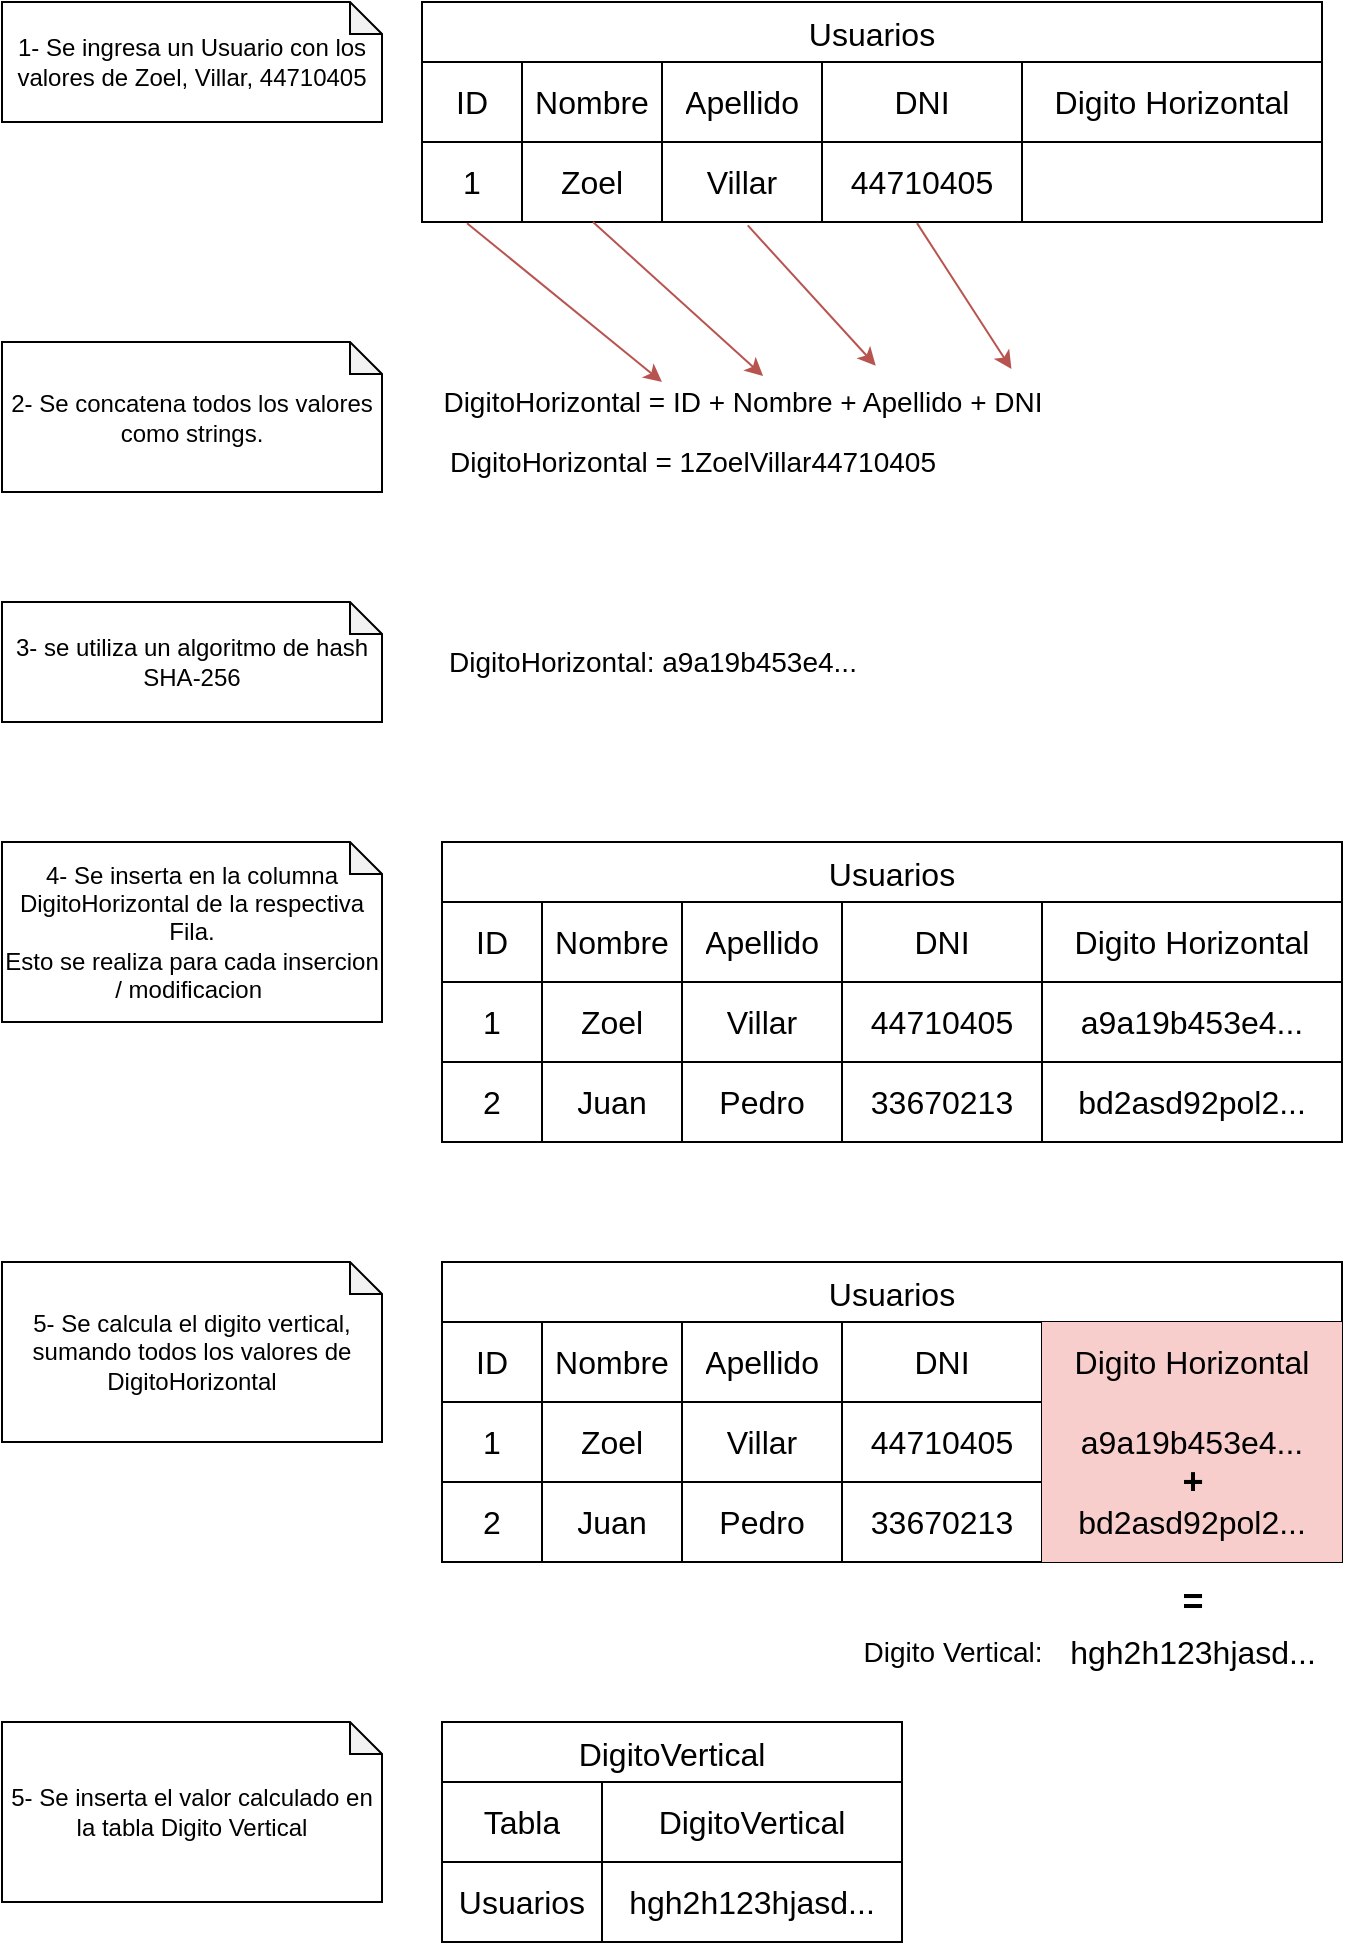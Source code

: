 <mxfile version="21.7.5" type="device" pages="2">
  <diagram name="Página-1" id="nkGRuMZpbqbZr8Pso5Rg">
    <mxGraphModel dx="2049" dy="1194" grid="1" gridSize="10" guides="1" tooltips="1" connect="1" arrows="1" fold="1" page="1" pageScale="1" pageWidth="827" pageHeight="1169" math="0" shadow="0">
      <root>
        <mxCell id="0" />
        <mxCell id="1" parent="0" />
        <mxCell id="am7Tb3GRJUq2fYoF8apk-14" value="Usuarios" style="shape=table;startSize=30;container=1;collapsible=0;childLayout=tableLayout;strokeColor=default;fontSize=16;" vertex="1" parent="1">
          <mxGeometry x="220" y="260" width="450" height="110" as="geometry" />
        </mxCell>
        <mxCell id="am7Tb3GRJUq2fYoF8apk-15" value="" style="shape=tableRow;horizontal=0;startSize=0;swimlaneHead=0;swimlaneBody=0;strokeColor=inherit;top=0;left=0;bottom=0;right=0;collapsible=0;dropTarget=0;fillColor=none;points=[[0,0.5],[1,0.5]];portConstraint=eastwest;fontSize=16;" vertex="1" parent="am7Tb3GRJUq2fYoF8apk-14">
          <mxGeometry y="30" width="450" height="40" as="geometry" />
        </mxCell>
        <mxCell id="am7Tb3GRJUq2fYoF8apk-16" value="ID" style="shape=partialRectangle;html=1;whiteSpace=wrap;connectable=0;strokeColor=inherit;overflow=hidden;fillColor=none;top=0;left=0;bottom=0;right=0;pointerEvents=1;fontSize=16;" vertex="1" parent="am7Tb3GRJUq2fYoF8apk-15">
          <mxGeometry width="50" height="40" as="geometry">
            <mxRectangle width="50" height="40" as="alternateBounds" />
          </mxGeometry>
        </mxCell>
        <mxCell id="am7Tb3GRJUq2fYoF8apk-17" value="Nombre" style="shape=partialRectangle;html=1;whiteSpace=wrap;connectable=0;strokeColor=inherit;overflow=hidden;fillColor=none;top=0;left=0;bottom=0;right=0;pointerEvents=1;fontSize=16;" vertex="1" parent="am7Tb3GRJUq2fYoF8apk-15">
          <mxGeometry x="50" width="70" height="40" as="geometry">
            <mxRectangle width="70" height="40" as="alternateBounds" />
          </mxGeometry>
        </mxCell>
        <mxCell id="am7Tb3GRJUq2fYoF8apk-18" value="Apellido" style="shape=partialRectangle;html=1;whiteSpace=wrap;connectable=0;strokeColor=inherit;overflow=hidden;fillColor=none;top=0;left=0;bottom=0;right=0;pointerEvents=1;fontSize=16;" vertex="1" parent="am7Tb3GRJUq2fYoF8apk-15">
          <mxGeometry x="120" width="80" height="40" as="geometry">
            <mxRectangle width="80" height="40" as="alternateBounds" />
          </mxGeometry>
        </mxCell>
        <mxCell id="am7Tb3GRJUq2fYoF8apk-57" value="DNI" style="shape=partialRectangle;html=1;whiteSpace=wrap;connectable=0;strokeColor=inherit;overflow=hidden;fillColor=none;top=0;left=0;bottom=0;right=0;pointerEvents=1;fontSize=16;" vertex="1" parent="am7Tb3GRJUq2fYoF8apk-15">
          <mxGeometry x="200" width="100" height="40" as="geometry">
            <mxRectangle width="100" height="40" as="alternateBounds" />
          </mxGeometry>
        </mxCell>
        <mxCell id="am7Tb3GRJUq2fYoF8apk-59" value="Digito Horizontal" style="shape=partialRectangle;html=1;whiteSpace=wrap;connectable=0;strokeColor=inherit;overflow=hidden;fillColor=none;top=0;left=0;bottom=0;right=0;pointerEvents=1;fontSize=16;" vertex="1" parent="am7Tb3GRJUq2fYoF8apk-15">
          <mxGeometry x="300" width="150" height="40" as="geometry">
            <mxRectangle width="150" height="40" as="alternateBounds" />
          </mxGeometry>
        </mxCell>
        <mxCell id="am7Tb3GRJUq2fYoF8apk-23" value="" style="shape=tableRow;horizontal=0;startSize=0;swimlaneHead=0;swimlaneBody=0;strokeColor=inherit;top=0;left=0;bottom=0;right=0;collapsible=0;dropTarget=0;fillColor=none;points=[[0,0.5],[1,0.5]];portConstraint=eastwest;fontSize=16;" vertex="1" parent="am7Tb3GRJUq2fYoF8apk-14">
          <mxGeometry y="70" width="450" height="40" as="geometry" />
        </mxCell>
        <mxCell id="am7Tb3GRJUq2fYoF8apk-24" value="1" style="shape=partialRectangle;html=1;whiteSpace=wrap;connectable=0;strokeColor=inherit;overflow=hidden;fillColor=none;top=0;left=0;bottom=0;right=0;pointerEvents=1;fontSize=16;" vertex="1" parent="am7Tb3GRJUq2fYoF8apk-23">
          <mxGeometry width="50" height="40" as="geometry">
            <mxRectangle width="50" height="40" as="alternateBounds" />
          </mxGeometry>
        </mxCell>
        <mxCell id="am7Tb3GRJUq2fYoF8apk-25" value="Zoel" style="shape=partialRectangle;html=1;whiteSpace=wrap;connectable=0;strokeColor=inherit;overflow=hidden;fillColor=none;top=0;left=0;bottom=0;right=0;pointerEvents=1;fontSize=16;" vertex="1" parent="am7Tb3GRJUq2fYoF8apk-23">
          <mxGeometry x="50" width="70" height="40" as="geometry">
            <mxRectangle width="70" height="40" as="alternateBounds" />
          </mxGeometry>
        </mxCell>
        <mxCell id="am7Tb3GRJUq2fYoF8apk-26" value="Villar" style="shape=partialRectangle;html=1;whiteSpace=wrap;connectable=0;strokeColor=inherit;overflow=hidden;fillColor=none;top=0;left=0;bottom=0;right=0;pointerEvents=1;fontSize=16;" vertex="1" parent="am7Tb3GRJUq2fYoF8apk-23">
          <mxGeometry x="120" width="80" height="40" as="geometry">
            <mxRectangle width="80" height="40" as="alternateBounds" />
          </mxGeometry>
        </mxCell>
        <mxCell id="am7Tb3GRJUq2fYoF8apk-58" value="44710405" style="shape=partialRectangle;html=1;whiteSpace=wrap;connectable=0;strokeColor=inherit;overflow=hidden;fillColor=none;top=0;left=0;bottom=0;right=0;pointerEvents=1;fontSize=16;" vertex="1" parent="am7Tb3GRJUq2fYoF8apk-23">
          <mxGeometry x="200" width="100" height="40" as="geometry">
            <mxRectangle width="100" height="40" as="alternateBounds" />
          </mxGeometry>
        </mxCell>
        <mxCell id="am7Tb3GRJUq2fYoF8apk-60" style="shape=partialRectangle;html=1;whiteSpace=wrap;connectable=0;strokeColor=inherit;overflow=hidden;fillColor=none;top=0;left=0;bottom=0;right=0;pointerEvents=1;fontSize=16;" vertex="1" parent="am7Tb3GRJUq2fYoF8apk-23">
          <mxGeometry x="300" width="150" height="40" as="geometry">
            <mxRectangle width="150" height="40" as="alternateBounds" />
          </mxGeometry>
        </mxCell>
        <mxCell id="am7Tb3GRJUq2fYoF8apk-61" value="1- Se ingresa un Usuario con los valores de Zoel, Villar, 44710405" style="shape=note;whiteSpace=wrap;html=1;backgroundOutline=1;darkOpacity=0.05;size=16;" vertex="1" parent="1">
          <mxGeometry x="10" y="260" width="190" height="60" as="geometry" />
        </mxCell>
        <mxCell id="am7Tb3GRJUq2fYoF8apk-62" value="DigitoHorizontal = ID + Nombre + Apellido + DNI" style="text;html=1;align=center;verticalAlign=middle;resizable=0;points=[];autosize=1;strokeColor=none;fillColor=none;fontSize=14;" vertex="1" parent="1">
          <mxGeometry x="220" y="445" width="320" height="30" as="geometry" />
        </mxCell>
        <mxCell id="am7Tb3GRJUq2fYoF8apk-66" value="" style="endArrow=classic;html=1;rounded=0;exitX=0.05;exitY=1.015;exitDx=0;exitDy=0;exitPerimeter=0;fillColor=#f8cecc;strokeColor=#b85450;" edge="1" parent="1" source="am7Tb3GRJUq2fYoF8apk-23">
          <mxGeometry width="50" height="50" relative="1" as="geometry">
            <mxPoint x="470" y="430" as="sourcePoint" />
            <mxPoint x="340" y="450" as="targetPoint" />
          </mxGeometry>
        </mxCell>
        <mxCell id="am7Tb3GRJUq2fYoF8apk-67" value="" style="endArrow=classic;html=1;rounded=0;exitX=0.19;exitY=1;exitDx=0;exitDy=0;exitPerimeter=0;entryX=0.533;entryY=0.067;entryDx=0;entryDy=0;entryPerimeter=0;fillColor=#f8cecc;strokeColor=#b85450;" edge="1" parent="1" source="am7Tb3GRJUq2fYoF8apk-23" target="am7Tb3GRJUq2fYoF8apk-62">
          <mxGeometry width="50" height="50" relative="1" as="geometry">
            <mxPoint x="430" y="430" as="sourcePoint" />
            <mxPoint x="480" y="380" as="targetPoint" />
          </mxGeometry>
        </mxCell>
        <mxCell id="am7Tb3GRJUq2fYoF8apk-68" value="" style="endArrow=classic;html=1;rounded=0;exitX=0.362;exitY=1.043;exitDx=0;exitDy=0;exitPerimeter=0;entryX=0.709;entryY=-0.105;entryDx=0;entryDy=0;entryPerimeter=0;fillColor=#f8cecc;strokeColor=#b85450;" edge="1" parent="1" source="am7Tb3GRJUq2fYoF8apk-23" target="am7Tb3GRJUq2fYoF8apk-62">
          <mxGeometry width="50" height="50" relative="1" as="geometry">
            <mxPoint x="430" y="430" as="sourcePoint" />
            <mxPoint x="480" y="380" as="targetPoint" />
          </mxGeometry>
        </mxCell>
        <mxCell id="am7Tb3GRJUq2fYoF8apk-69" value="" style="endArrow=classic;html=1;rounded=0;exitX=0.55;exitY=1.014;exitDx=0;exitDy=0;exitPerimeter=0;entryX=0.921;entryY=-0.048;entryDx=0;entryDy=0;entryPerimeter=0;fillColor=#f8cecc;strokeColor=#b85450;" edge="1" parent="1" source="am7Tb3GRJUq2fYoF8apk-23" target="am7Tb3GRJUq2fYoF8apk-62">
          <mxGeometry width="50" height="50" relative="1" as="geometry">
            <mxPoint x="393" y="382" as="sourcePoint" />
            <mxPoint x="436" y="450" as="targetPoint" />
          </mxGeometry>
        </mxCell>
        <mxCell id="am7Tb3GRJUq2fYoF8apk-70" value="DigitoHorizontal = 1ZoelVillar44710405" style="text;html=1;align=center;verticalAlign=middle;resizable=0;points=[];autosize=1;strokeColor=none;fillColor=none;fontSize=14;" vertex="1" parent="1">
          <mxGeometry x="220" y="475" width="270" height="30" as="geometry" />
        </mxCell>
        <mxCell id="am7Tb3GRJUq2fYoF8apk-72" value="2- Se concatena todos los valores como strings." style="shape=note;whiteSpace=wrap;html=1;backgroundOutline=1;darkOpacity=0.05;size=16;" vertex="1" parent="1">
          <mxGeometry x="10" y="430" width="190" height="75" as="geometry" />
        </mxCell>
        <mxCell id="am7Tb3GRJUq2fYoF8apk-73" value="3-&amp;nbsp;se utiliza un algoritmo de hash SHA-256" style="shape=note;whiteSpace=wrap;html=1;backgroundOutline=1;darkOpacity=0.05;size=16;" vertex="1" parent="1">
          <mxGeometry x="10" y="560" width="190" height="60" as="geometry" />
        </mxCell>
        <mxCell id="am7Tb3GRJUq2fYoF8apk-74" value="DigitoHorizontal:&amp;nbsp;a9a19b453e4..." style="text;html=1;align=center;verticalAlign=middle;resizable=0;points=[];autosize=1;strokeColor=none;fillColor=none;fontSize=14;" vertex="1" parent="1">
          <mxGeometry x="220" y="575" width="230" height="30" as="geometry" />
        </mxCell>
        <mxCell id="am7Tb3GRJUq2fYoF8apk-75" value="4-&amp;nbsp;Se inserta en la columna DigitoHorizontal de la respectiva Fila.&lt;br&gt;Esto se realiza para cada insercion / modificacion&amp;nbsp;" style="shape=note;whiteSpace=wrap;html=1;backgroundOutline=1;darkOpacity=0.05;size=16;" vertex="1" parent="1">
          <mxGeometry x="10" y="680" width="190" height="90" as="geometry" />
        </mxCell>
        <mxCell id="am7Tb3GRJUq2fYoF8apk-76" value="Usuarios" style="shape=table;startSize=30;container=1;collapsible=0;childLayout=tableLayout;strokeColor=default;fontSize=16;" vertex="1" parent="1">
          <mxGeometry x="230" y="680" width="450" height="150" as="geometry" />
        </mxCell>
        <mxCell id="am7Tb3GRJUq2fYoF8apk-77" value="" style="shape=tableRow;horizontal=0;startSize=0;swimlaneHead=0;swimlaneBody=0;strokeColor=inherit;top=0;left=0;bottom=0;right=0;collapsible=0;dropTarget=0;fillColor=none;points=[[0,0.5],[1,0.5]];portConstraint=eastwest;fontSize=16;" vertex="1" parent="am7Tb3GRJUq2fYoF8apk-76">
          <mxGeometry y="30" width="450" height="40" as="geometry" />
        </mxCell>
        <mxCell id="am7Tb3GRJUq2fYoF8apk-78" value="ID" style="shape=partialRectangle;html=1;whiteSpace=wrap;connectable=0;strokeColor=inherit;overflow=hidden;fillColor=none;top=0;left=0;bottom=0;right=0;pointerEvents=1;fontSize=16;" vertex="1" parent="am7Tb3GRJUq2fYoF8apk-77">
          <mxGeometry width="50" height="40" as="geometry">
            <mxRectangle width="50" height="40" as="alternateBounds" />
          </mxGeometry>
        </mxCell>
        <mxCell id="am7Tb3GRJUq2fYoF8apk-79" value="Nombre" style="shape=partialRectangle;html=1;whiteSpace=wrap;connectable=0;strokeColor=inherit;overflow=hidden;fillColor=none;top=0;left=0;bottom=0;right=0;pointerEvents=1;fontSize=16;" vertex="1" parent="am7Tb3GRJUq2fYoF8apk-77">
          <mxGeometry x="50" width="70" height="40" as="geometry">
            <mxRectangle width="70" height="40" as="alternateBounds" />
          </mxGeometry>
        </mxCell>
        <mxCell id="am7Tb3GRJUq2fYoF8apk-80" value="Apellido" style="shape=partialRectangle;html=1;whiteSpace=wrap;connectable=0;strokeColor=inherit;overflow=hidden;fillColor=none;top=0;left=0;bottom=0;right=0;pointerEvents=1;fontSize=16;" vertex="1" parent="am7Tb3GRJUq2fYoF8apk-77">
          <mxGeometry x="120" width="80" height="40" as="geometry">
            <mxRectangle width="80" height="40" as="alternateBounds" />
          </mxGeometry>
        </mxCell>
        <mxCell id="am7Tb3GRJUq2fYoF8apk-81" value="DNI" style="shape=partialRectangle;html=1;whiteSpace=wrap;connectable=0;strokeColor=inherit;overflow=hidden;fillColor=none;top=0;left=0;bottom=0;right=0;pointerEvents=1;fontSize=16;" vertex="1" parent="am7Tb3GRJUq2fYoF8apk-77">
          <mxGeometry x="200" width="100" height="40" as="geometry">
            <mxRectangle width="100" height="40" as="alternateBounds" />
          </mxGeometry>
        </mxCell>
        <mxCell id="am7Tb3GRJUq2fYoF8apk-82" value="Digito Horizontal" style="shape=partialRectangle;html=1;whiteSpace=wrap;connectable=0;strokeColor=inherit;overflow=hidden;fillColor=none;top=0;left=0;bottom=0;right=0;pointerEvents=1;fontSize=16;" vertex="1" parent="am7Tb3GRJUq2fYoF8apk-77">
          <mxGeometry x="300" width="150" height="40" as="geometry">
            <mxRectangle width="150" height="40" as="alternateBounds" />
          </mxGeometry>
        </mxCell>
        <mxCell id="am7Tb3GRJUq2fYoF8apk-83" value="" style="shape=tableRow;horizontal=0;startSize=0;swimlaneHead=0;swimlaneBody=0;strokeColor=inherit;top=0;left=0;bottom=0;right=0;collapsible=0;dropTarget=0;fillColor=none;points=[[0,0.5],[1,0.5]];portConstraint=eastwest;fontSize=16;" vertex="1" parent="am7Tb3GRJUq2fYoF8apk-76">
          <mxGeometry y="70" width="450" height="40" as="geometry" />
        </mxCell>
        <mxCell id="am7Tb3GRJUq2fYoF8apk-84" value="1" style="shape=partialRectangle;html=1;whiteSpace=wrap;connectable=0;strokeColor=inherit;overflow=hidden;fillColor=none;top=0;left=0;bottom=0;right=0;pointerEvents=1;fontSize=16;" vertex="1" parent="am7Tb3GRJUq2fYoF8apk-83">
          <mxGeometry width="50" height="40" as="geometry">
            <mxRectangle width="50" height="40" as="alternateBounds" />
          </mxGeometry>
        </mxCell>
        <mxCell id="am7Tb3GRJUq2fYoF8apk-85" value="Zoel" style="shape=partialRectangle;html=1;whiteSpace=wrap;connectable=0;strokeColor=inherit;overflow=hidden;fillColor=none;top=0;left=0;bottom=0;right=0;pointerEvents=1;fontSize=16;" vertex="1" parent="am7Tb3GRJUq2fYoF8apk-83">
          <mxGeometry x="50" width="70" height="40" as="geometry">
            <mxRectangle width="70" height="40" as="alternateBounds" />
          </mxGeometry>
        </mxCell>
        <mxCell id="am7Tb3GRJUq2fYoF8apk-86" value="Villar" style="shape=partialRectangle;html=1;whiteSpace=wrap;connectable=0;strokeColor=inherit;overflow=hidden;fillColor=none;top=0;left=0;bottom=0;right=0;pointerEvents=1;fontSize=16;" vertex="1" parent="am7Tb3GRJUq2fYoF8apk-83">
          <mxGeometry x="120" width="80" height="40" as="geometry">
            <mxRectangle width="80" height="40" as="alternateBounds" />
          </mxGeometry>
        </mxCell>
        <mxCell id="am7Tb3GRJUq2fYoF8apk-87" value="44710405" style="shape=partialRectangle;html=1;whiteSpace=wrap;connectable=0;strokeColor=inherit;overflow=hidden;fillColor=none;top=0;left=0;bottom=0;right=0;pointerEvents=1;fontSize=16;" vertex="1" parent="am7Tb3GRJUq2fYoF8apk-83">
          <mxGeometry x="200" width="100" height="40" as="geometry">
            <mxRectangle width="100" height="40" as="alternateBounds" />
          </mxGeometry>
        </mxCell>
        <mxCell id="am7Tb3GRJUq2fYoF8apk-88" value="a9a19b453e4..." style="shape=partialRectangle;html=1;whiteSpace=wrap;connectable=0;strokeColor=inherit;overflow=hidden;fillColor=none;top=0;left=0;bottom=0;right=0;pointerEvents=1;fontSize=16;" vertex="1" parent="am7Tb3GRJUq2fYoF8apk-83">
          <mxGeometry x="300" width="150" height="40" as="geometry">
            <mxRectangle width="150" height="40" as="alternateBounds" />
          </mxGeometry>
        </mxCell>
        <mxCell id="am7Tb3GRJUq2fYoF8apk-89" value="" style="shape=tableRow;horizontal=0;startSize=0;swimlaneHead=0;swimlaneBody=0;strokeColor=inherit;top=0;left=0;bottom=0;right=0;collapsible=0;dropTarget=0;fillColor=none;points=[[0,0.5],[1,0.5]];portConstraint=eastwest;fontSize=16;" vertex="1" parent="am7Tb3GRJUq2fYoF8apk-76">
          <mxGeometry y="110" width="450" height="40" as="geometry" />
        </mxCell>
        <mxCell id="am7Tb3GRJUq2fYoF8apk-90" value="2" style="shape=partialRectangle;html=1;whiteSpace=wrap;connectable=0;strokeColor=inherit;overflow=hidden;fillColor=none;top=0;left=0;bottom=0;right=0;pointerEvents=1;fontSize=16;" vertex="1" parent="am7Tb3GRJUq2fYoF8apk-89">
          <mxGeometry width="50" height="40" as="geometry">
            <mxRectangle width="50" height="40" as="alternateBounds" />
          </mxGeometry>
        </mxCell>
        <mxCell id="am7Tb3GRJUq2fYoF8apk-91" value="Juan" style="shape=partialRectangle;html=1;whiteSpace=wrap;connectable=0;strokeColor=inherit;overflow=hidden;fillColor=none;top=0;left=0;bottom=0;right=0;pointerEvents=1;fontSize=16;" vertex="1" parent="am7Tb3GRJUq2fYoF8apk-89">
          <mxGeometry x="50" width="70" height="40" as="geometry">
            <mxRectangle width="70" height="40" as="alternateBounds" />
          </mxGeometry>
        </mxCell>
        <mxCell id="am7Tb3GRJUq2fYoF8apk-92" value="Pedro" style="shape=partialRectangle;html=1;whiteSpace=wrap;connectable=0;strokeColor=inherit;overflow=hidden;fillColor=none;top=0;left=0;bottom=0;right=0;pointerEvents=1;fontSize=16;" vertex="1" parent="am7Tb3GRJUq2fYoF8apk-89">
          <mxGeometry x="120" width="80" height="40" as="geometry">
            <mxRectangle width="80" height="40" as="alternateBounds" />
          </mxGeometry>
        </mxCell>
        <mxCell id="am7Tb3GRJUq2fYoF8apk-93" value="33670213" style="shape=partialRectangle;html=1;whiteSpace=wrap;connectable=0;strokeColor=inherit;overflow=hidden;fillColor=none;top=0;left=0;bottom=0;right=0;pointerEvents=1;fontSize=16;" vertex="1" parent="am7Tb3GRJUq2fYoF8apk-89">
          <mxGeometry x="200" width="100" height="40" as="geometry">
            <mxRectangle width="100" height="40" as="alternateBounds" />
          </mxGeometry>
        </mxCell>
        <mxCell id="am7Tb3GRJUq2fYoF8apk-94" value="bd2asd92pol2..." style="shape=partialRectangle;html=1;whiteSpace=wrap;connectable=0;strokeColor=inherit;overflow=hidden;fillColor=none;top=0;left=0;bottom=0;right=0;pointerEvents=1;fontSize=16;" vertex="1" parent="am7Tb3GRJUq2fYoF8apk-89">
          <mxGeometry x="300" width="150" height="40" as="geometry">
            <mxRectangle width="150" height="40" as="alternateBounds" />
          </mxGeometry>
        </mxCell>
        <mxCell id="am7Tb3GRJUq2fYoF8apk-95" value="5- Se calcula el digito vertical, sumando todos los valores de DigitoHorizontal" style="shape=note;whiteSpace=wrap;html=1;backgroundOutline=1;darkOpacity=0.05;size=16;" vertex="1" parent="1">
          <mxGeometry x="10" y="890" width="190" height="90" as="geometry" />
        </mxCell>
        <mxCell id="am7Tb3GRJUq2fYoF8apk-96" value="Usuarios" style="shape=table;startSize=30;container=1;collapsible=0;childLayout=tableLayout;strokeColor=default;fontSize=16;" vertex="1" parent="1">
          <mxGeometry x="230" y="890" width="450" height="150" as="geometry" />
        </mxCell>
        <mxCell id="am7Tb3GRJUq2fYoF8apk-97" value="" style="shape=tableRow;horizontal=0;startSize=0;swimlaneHead=0;swimlaneBody=0;strokeColor=inherit;top=0;left=0;bottom=0;right=0;collapsible=0;dropTarget=0;fillColor=none;points=[[0,0.5],[1,0.5]];portConstraint=eastwest;fontSize=16;" vertex="1" parent="am7Tb3GRJUq2fYoF8apk-96">
          <mxGeometry y="30" width="450" height="40" as="geometry" />
        </mxCell>
        <mxCell id="am7Tb3GRJUq2fYoF8apk-98" value="ID" style="shape=partialRectangle;html=1;whiteSpace=wrap;connectable=0;strokeColor=inherit;overflow=hidden;fillColor=none;top=0;left=0;bottom=0;right=0;pointerEvents=1;fontSize=16;" vertex="1" parent="am7Tb3GRJUq2fYoF8apk-97">
          <mxGeometry width="50" height="40" as="geometry">
            <mxRectangle width="50" height="40" as="alternateBounds" />
          </mxGeometry>
        </mxCell>
        <mxCell id="am7Tb3GRJUq2fYoF8apk-99" value="Nombre" style="shape=partialRectangle;html=1;whiteSpace=wrap;connectable=0;strokeColor=inherit;overflow=hidden;fillColor=none;top=0;left=0;bottom=0;right=0;pointerEvents=1;fontSize=16;" vertex="1" parent="am7Tb3GRJUq2fYoF8apk-97">
          <mxGeometry x="50" width="70" height="40" as="geometry">
            <mxRectangle width="70" height="40" as="alternateBounds" />
          </mxGeometry>
        </mxCell>
        <mxCell id="am7Tb3GRJUq2fYoF8apk-100" value="Apellido" style="shape=partialRectangle;html=1;whiteSpace=wrap;connectable=0;strokeColor=inherit;overflow=hidden;fillColor=none;top=0;left=0;bottom=0;right=0;pointerEvents=1;fontSize=16;" vertex="1" parent="am7Tb3GRJUq2fYoF8apk-97">
          <mxGeometry x="120" width="80" height="40" as="geometry">
            <mxRectangle width="80" height="40" as="alternateBounds" />
          </mxGeometry>
        </mxCell>
        <mxCell id="am7Tb3GRJUq2fYoF8apk-101" value="DNI" style="shape=partialRectangle;html=1;whiteSpace=wrap;connectable=0;strokeColor=inherit;overflow=hidden;fillColor=none;top=0;left=0;bottom=0;right=0;pointerEvents=1;fontSize=16;" vertex="1" parent="am7Tb3GRJUq2fYoF8apk-97">
          <mxGeometry x="200" width="100" height="40" as="geometry">
            <mxRectangle width="100" height="40" as="alternateBounds" />
          </mxGeometry>
        </mxCell>
        <mxCell id="am7Tb3GRJUq2fYoF8apk-102" value="Digito Horizontal" style="shape=partialRectangle;html=1;whiteSpace=wrap;connectable=0;strokeColor=#b85450;overflow=hidden;fillColor=#f8cecc;top=0;left=0;bottom=0;right=0;pointerEvents=1;fontSize=16;" vertex="1" parent="am7Tb3GRJUq2fYoF8apk-97">
          <mxGeometry x="300" width="150" height="40" as="geometry">
            <mxRectangle width="150" height="40" as="alternateBounds" />
          </mxGeometry>
        </mxCell>
        <mxCell id="am7Tb3GRJUq2fYoF8apk-103" value="" style="shape=tableRow;horizontal=0;startSize=0;swimlaneHead=0;swimlaneBody=0;strokeColor=inherit;top=0;left=0;bottom=0;right=0;collapsible=0;dropTarget=0;fillColor=none;points=[[0,0.5],[1,0.5]];portConstraint=eastwest;fontSize=16;" vertex="1" parent="am7Tb3GRJUq2fYoF8apk-96">
          <mxGeometry y="70" width="450" height="40" as="geometry" />
        </mxCell>
        <mxCell id="am7Tb3GRJUq2fYoF8apk-104" value="1" style="shape=partialRectangle;html=1;whiteSpace=wrap;connectable=0;strokeColor=inherit;overflow=hidden;fillColor=none;top=0;left=0;bottom=0;right=0;pointerEvents=1;fontSize=16;" vertex="1" parent="am7Tb3GRJUq2fYoF8apk-103">
          <mxGeometry width="50" height="40" as="geometry">
            <mxRectangle width="50" height="40" as="alternateBounds" />
          </mxGeometry>
        </mxCell>
        <mxCell id="am7Tb3GRJUq2fYoF8apk-105" value="Zoel" style="shape=partialRectangle;html=1;whiteSpace=wrap;connectable=0;strokeColor=inherit;overflow=hidden;fillColor=none;top=0;left=0;bottom=0;right=0;pointerEvents=1;fontSize=16;" vertex="1" parent="am7Tb3GRJUq2fYoF8apk-103">
          <mxGeometry x="50" width="70" height="40" as="geometry">
            <mxRectangle width="70" height="40" as="alternateBounds" />
          </mxGeometry>
        </mxCell>
        <mxCell id="am7Tb3GRJUq2fYoF8apk-106" value="Villar" style="shape=partialRectangle;html=1;whiteSpace=wrap;connectable=0;strokeColor=inherit;overflow=hidden;fillColor=none;top=0;left=0;bottom=0;right=0;pointerEvents=1;fontSize=16;" vertex="1" parent="am7Tb3GRJUq2fYoF8apk-103">
          <mxGeometry x="120" width="80" height="40" as="geometry">
            <mxRectangle width="80" height="40" as="alternateBounds" />
          </mxGeometry>
        </mxCell>
        <mxCell id="am7Tb3GRJUq2fYoF8apk-107" value="44710405" style="shape=partialRectangle;html=1;whiteSpace=wrap;connectable=0;strokeColor=inherit;overflow=hidden;fillColor=none;top=0;left=0;bottom=0;right=0;pointerEvents=1;fontSize=16;" vertex="1" parent="am7Tb3GRJUq2fYoF8apk-103">
          <mxGeometry x="200" width="100" height="40" as="geometry">
            <mxRectangle width="100" height="40" as="alternateBounds" />
          </mxGeometry>
        </mxCell>
        <mxCell id="am7Tb3GRJUq2fYoF8apk-108" value="a9a19b453e4..." style="shape=partialRectangle;html=1;whiteSpace=wrap;connectable=0;strokeColor=#b85450;overflow=hidden;fillColor=#f8cecc;top=0;left=0;bottom=0;right=0;pointerEvents=1;fontSize=16;" vertex="1" parent="am7Tb3GRJUq2fYoF8apk-103">
          <mxGeometry x="300" width="150" height="40" as="geometry">
            <mxRectangle width="150" height="40" as="alternateBounds" />
          </mxGeometry>
        </mxCell>
        <mxCell id="am7Tb3GRJUq2fYoF8apk-109" value="" style="shape=tableRow;horizontal=0;startSize=0;swimlaneHead=0;swimlaneBody=0;strokeColor=inherit;top=0;left=0;bottom=0;right=0;collapsible=0;dropTarget=0;fillColor=none;points=[[0,0.5],[1,0.5]];portConstraint=eastwest;fontSize=16;" vertex="1" parent="am7Tb3GRJUq2fYoF8apk-96">
          <mxGeometry y="110" width="450" height="40" as="geometry" />
        </mxCell>
        <mxCell id="am7Tb3GRJUq2fYoF8apk-110" value="2" style="shape=partialRectangle;html=1;whiteSpace=wrap;connectable=0;strokeColor=inherit;overflow=hidden;fillColor=none;top=0;left=0;bottom=0;right=0;pointerEvents=1;fontSize=16;" vertex="1" parent="am7Tb3GRJUq2fYoF8apk-109">
          <mxGeometry width="50" height="40" as="geometry">
            <mxRectangle width="50" height="40" as="alternateBounds" />
          </mxGeometry>
        </mxCell>
        <mxCell id="am7Tb3GRJUq2fYoF8apk-111" value="Juan" style="shape=partialRectangle;html=1;whiteSpace=wrap;connectable=0;strokeColor=inherit;overflow=hidden;fillColor=none;top=0;left=0;bottom=0;right=0;pointerEvents=1;fontSize=16;" vertex="1" parent="am7Tb3GRJUq2fYoF8apk-109">
          <mxGeometry x="50" width="70" height="40" as="geometry">
            <mxRectangle width="70" height="40" as="alternateBounds" />
          </mxGeometry>
        </mxCell>
        <mxCell id="am7Tb3GRJUq2fYoF8apk-112" value="Pedro" style="shape=partialRectangle;html=1;whiteSpace=wrap;connectable=0;strokeColor=inherit;overflow=hidden;fillColor=none;top=0;left=0;bottom=0;right=0;pointerEvents=1;fontSize=16;" vertex="1" parent="am7Tb3GRJUq2fYoF8apk-109">
          <mxGeometry x="120" width="80" height="40" as="geometry">
            <mxRectangle width="80" height="40" as="alternateBounds" />
          </mxGeometry>
        </mxCell>
        <mxCell id="am7Tb3GRJUq2fYoF8apk-113" value="33670213" style="shape=partialRectangle;html=1;whiteSpace=wrap;connectable=0;strokeColor=inherit;overflow=hidden;fillColor=none;top=0;left=0;bottom=0;right=0;pointerEvents=1;fontSize=16;" vertex="1" parent="am7Tb3GRJUq2fYoF8apk-109">
          <mxGeometry x="200" width="100" height="40" as="geometry">
            <mxRectangle width="100" height="40" as="alternateBounds" />
          </mxGeometry>
        </mxCell>
        <mxCell id="am7Tb3GRJUq2fYoF8apk-114" value="bd2asd92pol2..." style="shape=partialRectangle;html=1;whiteSpace=wrap;connectable=0;strokeColor=#b85450;overflow=hidden;fillColor=#f8cecc;top=0;left=0;bottom=0;right=0;pointerEvents=1;fontSize=16;" vertex="1" parent="am7Tb3GRJUq2fYoF8apk-109">
          <mxGeometry x="300" width="150" height="40" as="geometry">
            <mxRectangle width="150" height="40" as="alternateBounds" />
          </mxGeometry>
        </mxCell>
        <mxCell id="am7Tb3GRJUq2fYoF8apk-115" value="&lt;font style=&quot;font-size: 18px;&quot;&gt;&lt;b&gt;+&lt;/b&gt;&lt;/font&gt;" style="text;html=1;align=center;verticalAlign=middle;resizable=0;points=[];autosize=1;strokeColor=none;fillColor=none;" vertex="1" parent="1">
          <mxGeometry x="590" y="980" width="30" height="40" as="geometry" />
        </mxCell>
        <mxCell id="am7Tb3GRJUq2fYoF8apk-116" value="&lt;font style=&quot;font-size: 16px;&quot;&gt;hgh2h123hjasd...&lt;/font&gt;" style="text;html=1;align=center;verticalAlign=middle;resizable=0;points=[];autosize=1;strokeColor=none;fillColor=none;" vertex="1" parent="1">
          <mxGeometry x="530" y="1070" width="150" height="30" as="geometry" />
        </mxCell>
        <mxCell id="am7Tb3GRJUq2fYoF8apk-117" value="&lt;font style=&quot;font-size: 18px;&quot;&gt;&lt;b&gt;=&lt;/b&gt;&lt;/font&gt;" style="text;html=1;align=center;verticalAlign=middle;resizable=0;points=[];autosize=1;strokeColor=none;fillColor=none;" vertex="1" parent="1">
          <mxGeometry x="590" y="1040" width="30" height="40" as="geometry" />
        </mxCell>
        <mxCell id="am7Tb3GRJUq2fYoF8apk-118" value="5- Se inserta el valor calculado en la tabla Digito Vertical" style="shape=note;whiteSpace=wrap;html=1;backgroundOutline=1;darkOpacity=0.05;size=16;" vertex="1" parent="1">
          <mxGeometry x="10" y="1120" width="190" height="90" as="geometry" />
        </mxCell>
        <mxCell id="am7Tb3GRJUq2fYoF8apk-119" value="&lt;font style=&quot;font-size: 14px;&quot;&gt;Digito Vertical:&lt;/font&gt;" style="text;html=1;align=center;verticalAlign=middle;resizable=0;points=[];autosize=1;strokeColor=none;fillColor=none;" vertex="1" parent="1">
          <mxGeometry x="430" y="1070" width="110" height="30" as="geometry" />
        </mxCell>
        <mxCell id="am7Tb3GRJUq2fYoF8apk-120" value="DigitoVertical" style="shape=table;startSize=30;container=1;collapsible=0;childLayout=tableLayout;strokeColor=default;fontSize=16;" vertex="1" parent="1">
          <mxGeometry x="230" y="1120" width="230" height="110" as="geometry" />
        </mxCell>
        <mxCell id="am7Tb3GRJUq2fYoF8apk-121" value="" style="shape=tableRow;horizontal=0;startSize=0;swimlaneHead=0;swimlaneBody=0;strokeColor=inherit;top=0;left=0;bottom=0;right=0;collapsible=0;dropTarget=0;fillColor=none;points=[[0,0.5],[1,0.5]];portConstraint=eastwest;fontSize=16;" vertex="1" parent="am7Tb3GRJUq2fYoF8apk-120">
          <mxGeometry y="30" width="230" height="40" as="geometry" />
        </mxCell>
        <mxCell id="am7Tb3GRJUq2fYoF8apk-122" value="Tabla" style="shape=partialRectangle;html=1;whiteSpace=wrap;connectable=0;strokeColor=inherit;overflow=hidden;fillColor=none;top=0;left=0;bottom=0;right=0;pointerEvents=1;fontSize=16;" vertex="1" parent="am7Tb3GRJUq2fYoF8apk-121">
          <mxGeometry width="80" height="40" as="geometry">
            <mxRectangle width="80" height="40" as="alternateBounds" />
          </mxGeometry>
        </mxCell>
        <mxCell id="am7Tb3GRJUq2fYoF8apk-123" value="DigitoVertical" style="shape=partialRectangle;html=1;whiteSpace=wrap;connectable=0;strokeColor=inherit;overflow=hidden;fillColor=none;top=0;left=0;bottom=0;right=0;pointerEvents=1;fontSize=16;" vertex="1" parent="am7Tb3GRJUq2fYoF8apk-121">
          <mxGeometry x="80" width="150" height="40" as="geometry">
            <mxRectangle width="150" height="40" as="alternateBounds" />
          </mxGeometry>
        </mxCell>
        <mxCell id="am7Tb3GRJUq2fYoF8apk-125" value="" style="shape=tableRow;horizontal=0;startSize=0;swimlaneHead=0;swimlaneBody=0;strokeColor=inherit;top=0;left=0;bottom=0;right=0;collapsible=0;dropTarget=0;fillColor=none;points=[[0,0.5],[1,0.5]];portConstraint=eastwest;fontSize=16;" vertex="1" parent="am7Tb3GRJUq2fYoF8apk-120">
          <mxGeometry y="70" width="230" height="40" as="geometry" />
        </mxCell>
        <mxCell id="am7Tb3GRJUq2fYoF8apk-126" value="Usuarios" style="shape=partialRectangle;html=1;whiteSpace=wrap;connectable=0;strokeColor=inherit;overflow=hidden;fillColor=none;top=0;left=0;bottom=0;right=0;pointerEvents=1;fontSize=16;" vertex="1" parent="am7Tb3GRJUq2fYoF8apk-125">
          <mxGeometry width="80" height="40" as="geometry">
            <mxRectangle width="80" height="40" as="alternateBounds" />
          </mxGeometry>
        </mxCell>
        <mxCell id="am7Tb3GRJUq2fYoF8apk-127" value="hgh2h123hjasd..." style="shape=partialRectangle;html=1;whiteSpace=wrap;connectable=0;strokeColor=inherit;overflow=hidden;fillColor=none;top=0;left=0;bottom=0;right=0;pointerEvents=1;fontSize=16;" vertex="1" parent="am7Tb3GRJUq2fYoF8apk-125">
          <mxGeometry x="80" width="150" height="40" as="geometry">
            <mxRectangle width="150" height="40" as="alternateBounds" />
          </mxGeometry>
        </mxCell>
      </root>
    </mxGraphModel>
  </diagram>
  <diagram id="UXyQmsZzjIVdQrt3RJbw" name="Página-2">
    <mxGraphModel dx="989" dy="577" grid="1" gridSize="10" guides="1" tooltips="1" connect="1" arrows="1" fold="1" page="1" pageScale="1" pageWidth="827" pageHeight="1169" math="0" shadow="0">
      <root>
        <mxCell id="0" />
        <mxCell id="1" parent="0" />
        <mxCell id="mvAg6Nlkga2thWPFz3by-1" value="Aprobador&lt;br&gt;" style="swimlane;fontStyle=0;childLayout=stackLayout;horizontal=1;startSize=26;fillColor=none;horizontalStack=0;resizeParent=1;resizeParentMax=0;resizeLast=0;collapsible=1;marginBottom=0;whiteSpace=wrap;html=1;" vertex="1" parent="1">
          <mxGeometry x="210" y="420" width="190" height="104" as="geometry" />
        </mxCell>
        <mxCell id="mvAg6Nlkga2thWPFz3by-2" value="+ _siguiente: Aprobador" style="text;strokeColor=none;fillColor=none;align=left;verticalAlign=top;spacingLeft=4;spacingRight=4;overflow=hidden;rotatable=0;points=[[0,0.5],[1,0.5]];portConstraint=eastwest;whiteSpace=wrap;html=1;" vertex="1" parent="mvAg6Nlkga2thWPFz3by-1">
          <mxGeometry y="26" width="190" height="26" as="geometry" />
        </mxCell>
        <mxCell id="mvAg6Nlkga2thWPFz3by-3" value="+ AgregarSiguiente: void&lt;span style=&quot;white-space: pre;&quot;&gt;&#x9;&lt;/span&gt;" style="text;strokeColor=none;fillColor=none;align=left;verticalAlign=top;spacingLeft=4;spacingRight=4;overflow=hidden;rotatable=0;points=[[0,0.5],[1,0.5]];portConstraint=eastwest;whiteSpace=wrap;html=1;" vertex="1" parent="mvAg6Nlkga2thWPFz3by-1">
          <mxGeometry y="52" width="190" height="26" as="geometry" />
        </mxCell>
        <mxCell id="mvAg6Nlkga2thWPFz3by-4" value="+ AprobarSolicitud: void&lt;br&gt;" style="text;strokeColor=none;fillColor=none;align=left;verticalAlign=top;spacingLeft=4;spacingRight=4;overflow=hidden;rotatable=0;points=[[0,0.5],[1,0.5]];portConstraint=eastwest;whiteSpace=wrap;html=1;" vertex="1" parent="mvAg6Nlkga2thWPFz3by-1">
          <mxGeometry y="78" width="190" height="26" as="geometry" />
        </mxCell>
      </root>
    </mxGraphModel>
  </diagram>
</mxfile>

